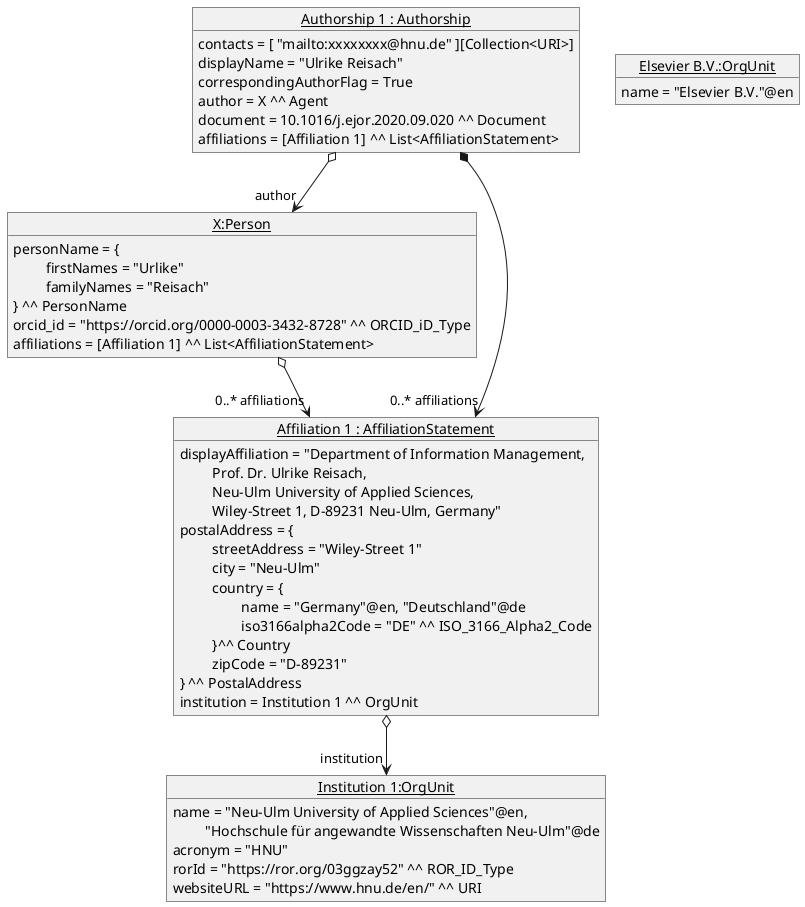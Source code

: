 @startuml
	!startsub person
	object "<u>X:Person</u>" as X {
           personName = {
           \t firstNames = "Urlike"
           \t familyNames = "Reisach"
           } ^^ PersonName
           orcid_id = "https://orcid.org/0000-0003-3432-8728" ^^ ORCID_iD_Type
           affiliations = [Affiliation 1] ^^ List<AffiliationStatement>
        }
    !endsub

    !startsub ins
    object "<u>Institution 1:OrgUnit</u>" as Ins1 {
    	    name = "Neu-Ulm University of Applied Sciences"@en,
    	    \t "Hochschule für angewandte Wissenschaften Neu-Ulm"@de
            acronym = "HNU"
            rorId = "https://ror.org/03ggzay52" ^^ ROR_ID_Type
            websiteURL = "https://www.hnu.de/en/" ^^ URI
    	}
    !endsub


    !startsub elsevier
    object "<u>Elsevier B.V.:OrgUnit</u>" as Elsevier {
            name = "Elsevier B.V."@en
        }
    !endsub

    !startsub affiliations
    object "<u>Affiliation 1 : AffiliationStatement</u>" as Aff1 {
            displayAffiliation = "Department of Information Management,
            \t Prof. Dr. Ulrike Reisach,
            \t Neu-Ulm University of Applied Sciences,
            \t Wiley-Street 1, D-89231 Neu-Ulm, Germany"
            postalAddress = {
            \t streetAddress = "Wiley-Street 1"
            \t city = "Neu-Ulm"
            \t country = {
                        \t\t name = "Germany"@en, "Deutschland"@de
                        \t\t iso3166alpha2Code = "DE" ^^ ISO_3166_Alpha2_Code
                        \t }^^ Country
            \t zipCode = "D-89231"
            } ^^ PostalAddress
            institution = Institution 1 ^^ OrgUnit
        }
    !endsub

    !startsub aut
    object "<u>Authorship 1 : Authorship</u>" as Aut1 {
            contacts = [ "mailto:xxxxxxxx@hnu.de" ][Collection<URI>]
            displayName = "Ulrike Reisach"
            correspondingAuthorFlag = True
            author = X ^^ Agent
            document = 10.1016/j.ejor.2020.09.020 ^^ Document
            affiliations = [Affiliation 1] ^^ List<AffiliationStatement>
        }
    !endsub

    !startsub autDoc
    Aut1 o--> "author" X
    Aut1 *--> "0..* affiliations" Aff1
    !endsub

    !startsub affiliations
    Aff1 o--> "institution" Ins1
    X o--> "0..* affiliations" Aff1
    !endsub


@enduml
